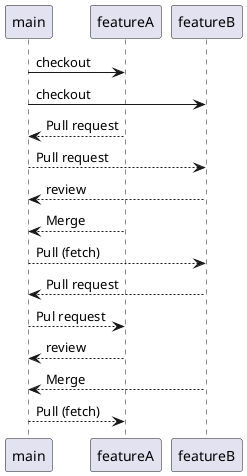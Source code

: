 @startuml
main -> featureA : checkout
main -> featureB : checkout
featureA --> main : Pull request
main --> featureB : Pull request
featureB --> main : review
featureA --> main : Merge
main --> featureB : Pull (fetch)
featureB --> main : Pull request
main --> featureA : Pul request
featureA --> main: review
featureB --> main : Merge
main --> featureA : Pull (fetch)

@enduml
